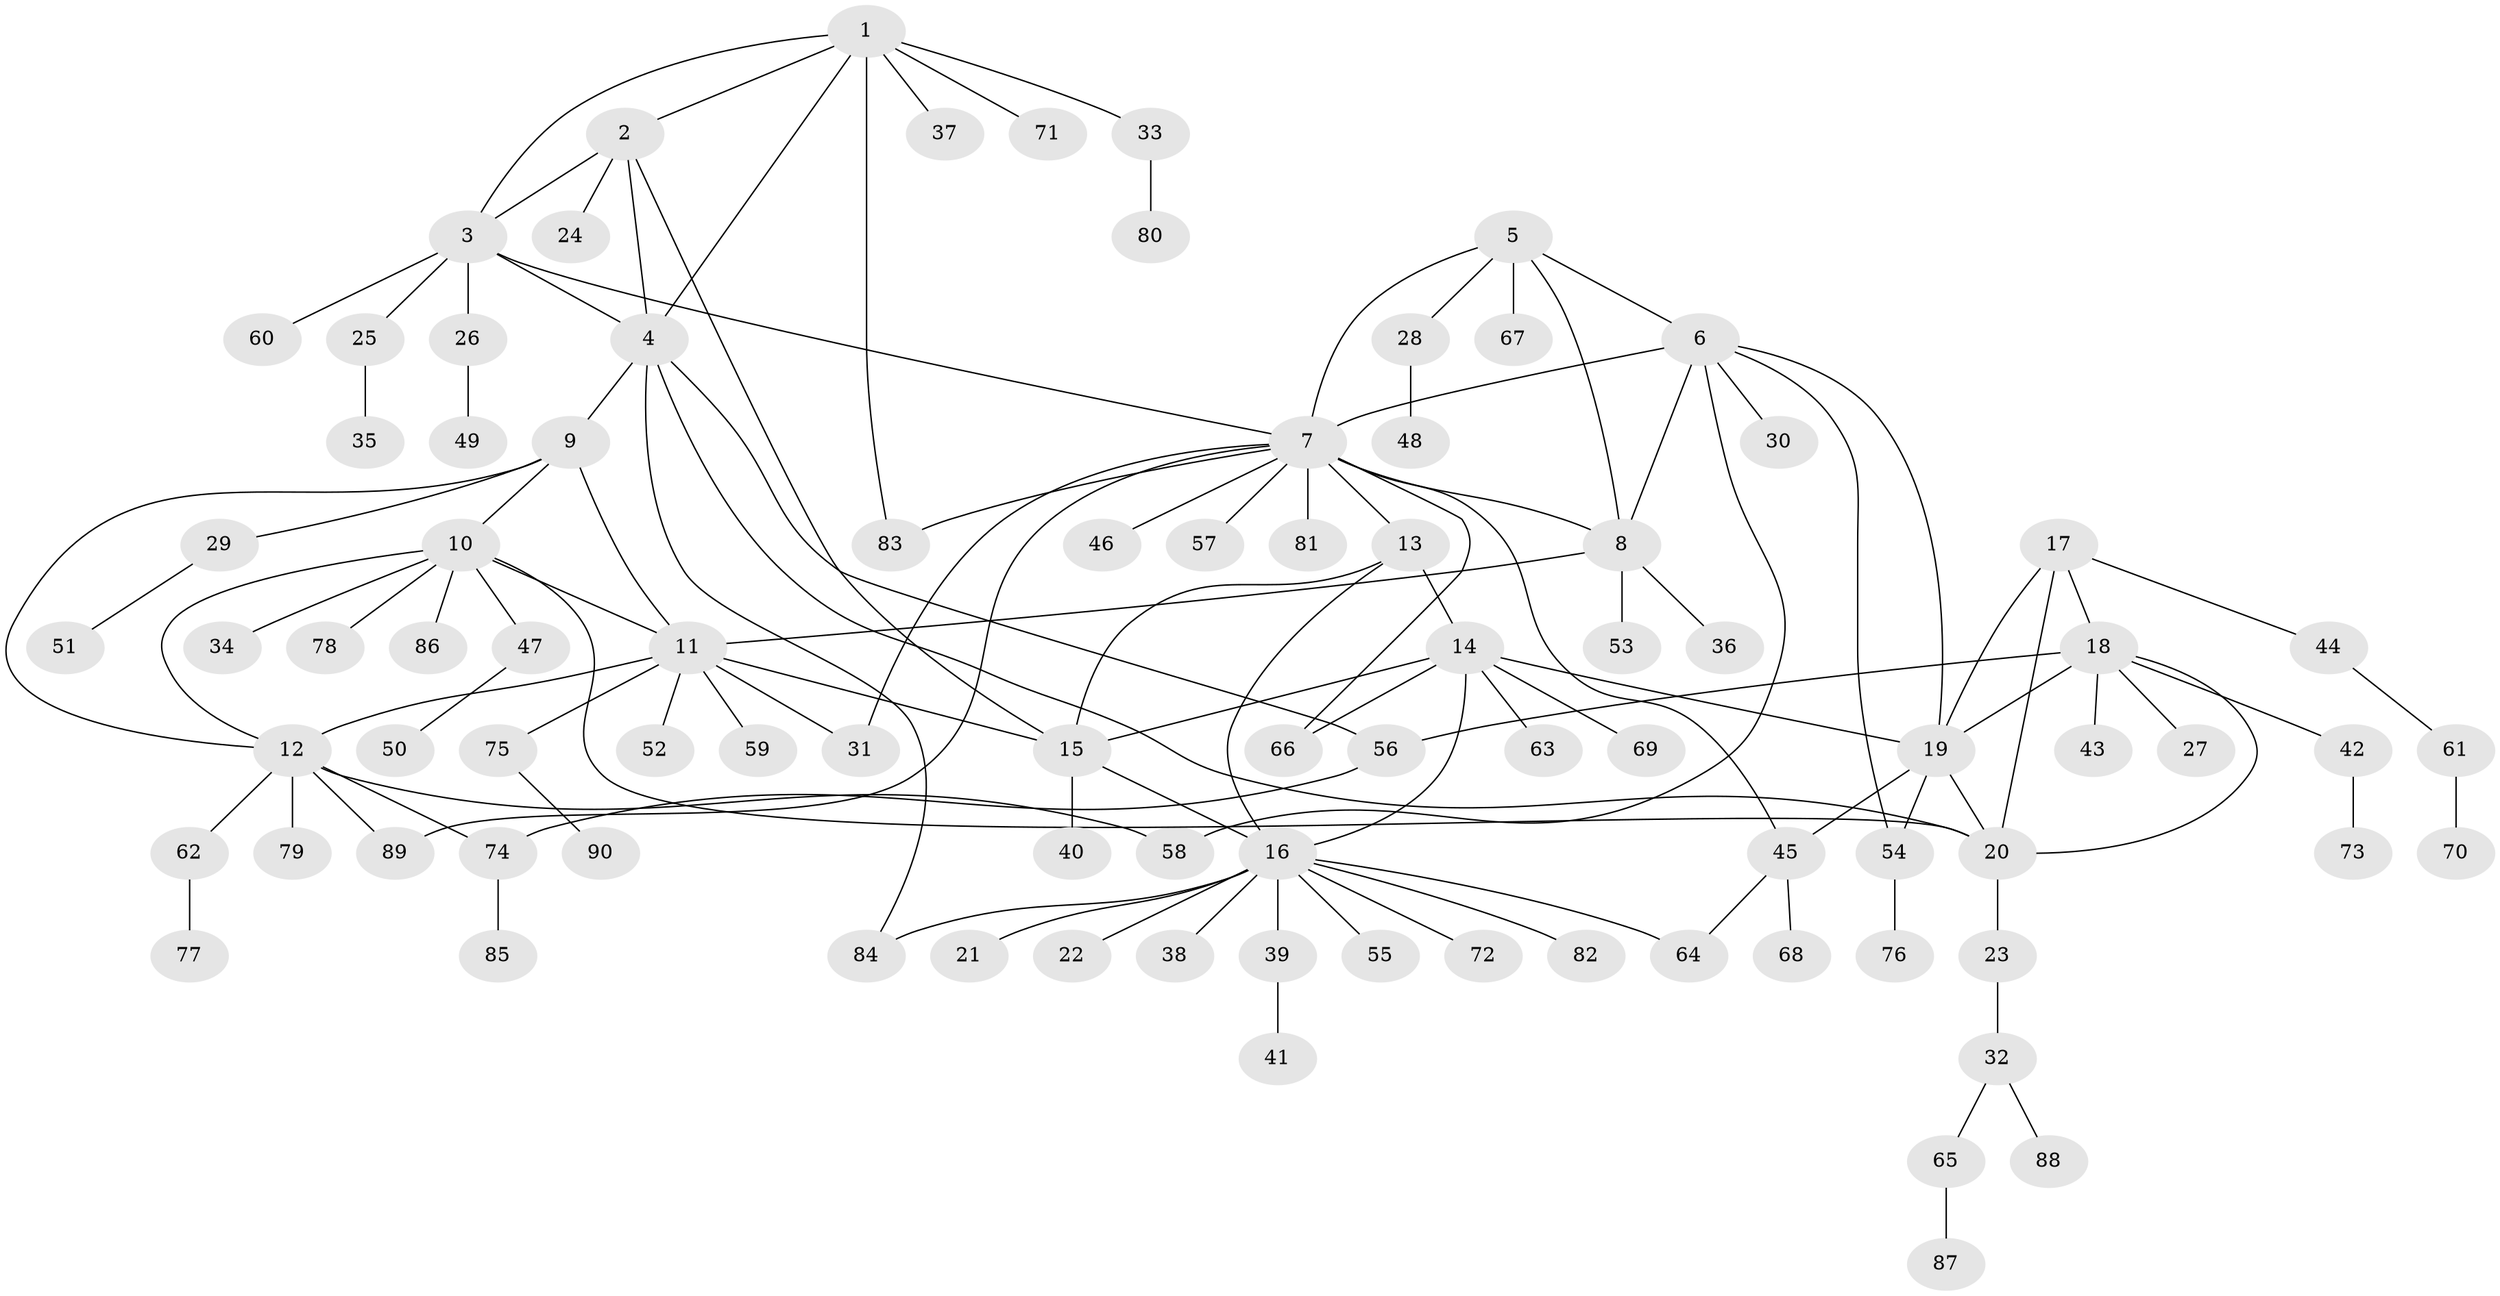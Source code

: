 // coarse degree distribution, {8: 0.029850746268656716, 5: 0.029850746268656716, 6: 0.08955223880597014, 4: 0.04477611940298507, 12: 0.014925373134328358, 13: 0.014925373134328358, 11: 0.014925373134328358, 1: 0.5970149253731343, 2: 0.13432835820895522, 3: 0.029850746268656716}
// Generated by graph-tools (version 1.1) at 2025/24/03/03/25 07:24:12]
// undirected, 90 vertices, 121 edges
graph export_dot {
graph [start="1"]
  node [color=gray90,style=filled];
  1;
  2;
  3;
  4;
  5;
  6;
  7;
  8;
  9;
  10;
  11;
  12;
  13;
  14;
  15;
  16;
  17;
  18;
  19;
  20;
  21;
  22;
  23;
  24;
  25;
  26;
  27;
  28;
  29;
  30;
  31;
  32;
  33;
  34;
  35;
  36;
  37;
  38;
  39;
  40;
  41;
  42;
  43;
  44;
  45;
  46;
  47;
  48;
  49;
  50;
  51;
  52;
  53;
  54;
  55;
  56;
  57;
  58;
  59;
  60;
  61;
  62;
  63;
  64;
  65;
  66;
  67;
  68;
  69;
  70;
  71;
  72;
  73;
  74;
  75;
  76;
  77;
  78;
  79;
  80;
  81;
  82;
  83;
  84;
  85;
  86;
  87;
  88;
  89;
  90;
  1 -- 2;
  1 -- 3;
  1 -- 4;
  1 -- 33;
  1 -- 37;
  1 -- 71;
  1 -- 83;
  2 -- 3;
  2 -- 4;
  2 -- 15;
  2 -- 24;
  3 -- 4;
  3 -- 7;
  3 -- 25;
  3 -- 26;
  3 -- 60;
  4 -- 9;
  4 -- 20;
  4 -- 56;
  4 -- 84;
  5 -- 6;
  5 -- 7;
  5 -- 8;
  5 -- 28;
  5 -- 67;
  6 -- 7;
  6 -- 8;
  6 -- 19;
  6 -- 30;
  6 -- 54;
  6 -- 58;
  7 -- 8;
  7 -- 13;
  7 -- 31;
  7 -- 45;
  7 -- 46;
  7 -- 57;
  7 -- 66;
  7 -- 81;
  7 -- 83;
  7 -- 89;
  8 -- 11;
  8 -- 36;
  8 -- 53;
  9 -- 10;
  9 -- 11;
  9 -- 12;
  9 -- 29;
  10 -- 11;
  10 -- 12;
  10 -- 20;
  10 -- 34;
  10 -- 47;
  10 -- 78;
  10 -- 86;
  11 -- 12;
  11 -- 15;
  11 -- 31;
  11 -- 52;
  11 -- 59;
  11 -- 75;
  12 -- 58;
  12 -- 62;
  12 -- 74;
  12 -- 79;
  12 -- 89;
  13 -- 14;
  13 -- 15;
  13 -- 16;
  14 -- 15;
  14 -- 16;
  14 -- 19;
  14 -- 63;
  14 -- 66;
  14 -- 69;
  15 -- 16;
  15 -- 40;
  16 -- 21;
  16 -- 22;
  16 -- 38;
  16 -- 39;
  16 -- 55;
  16 -- 64;
  16 -- 72;
  16 -- 82;
  16 -- 84;
  17 -- 18;
  17 -- 19;
  17 -- 20;
  17 -- 44;
  18 -- 19;
  18 -- 20;
  18 -- 27;
  18 -- 42;
  18 -- 43;
  18 -- 56;
  19 -- 20;
  19 -- 45;
  19 -- 54;
  20 -- 23;
  23 -- 32;
  25 -- 35;
  26 -- 49;
  28 -- 48;
  29 -- 51;
  32 -- 65;
  32 -- 88;
  33 -- 80;
  39 -- 41;
  42 -- 73;
  44 -- 61;
  45 -- 64;
  45 -- 68;
  47 -- 50;
  54 -- 76;
  56 -- 74;
  61 -- 70;
  62 -- 77;
  65 -- 87;
  74 -- 85;
  75 -- 90;
}
